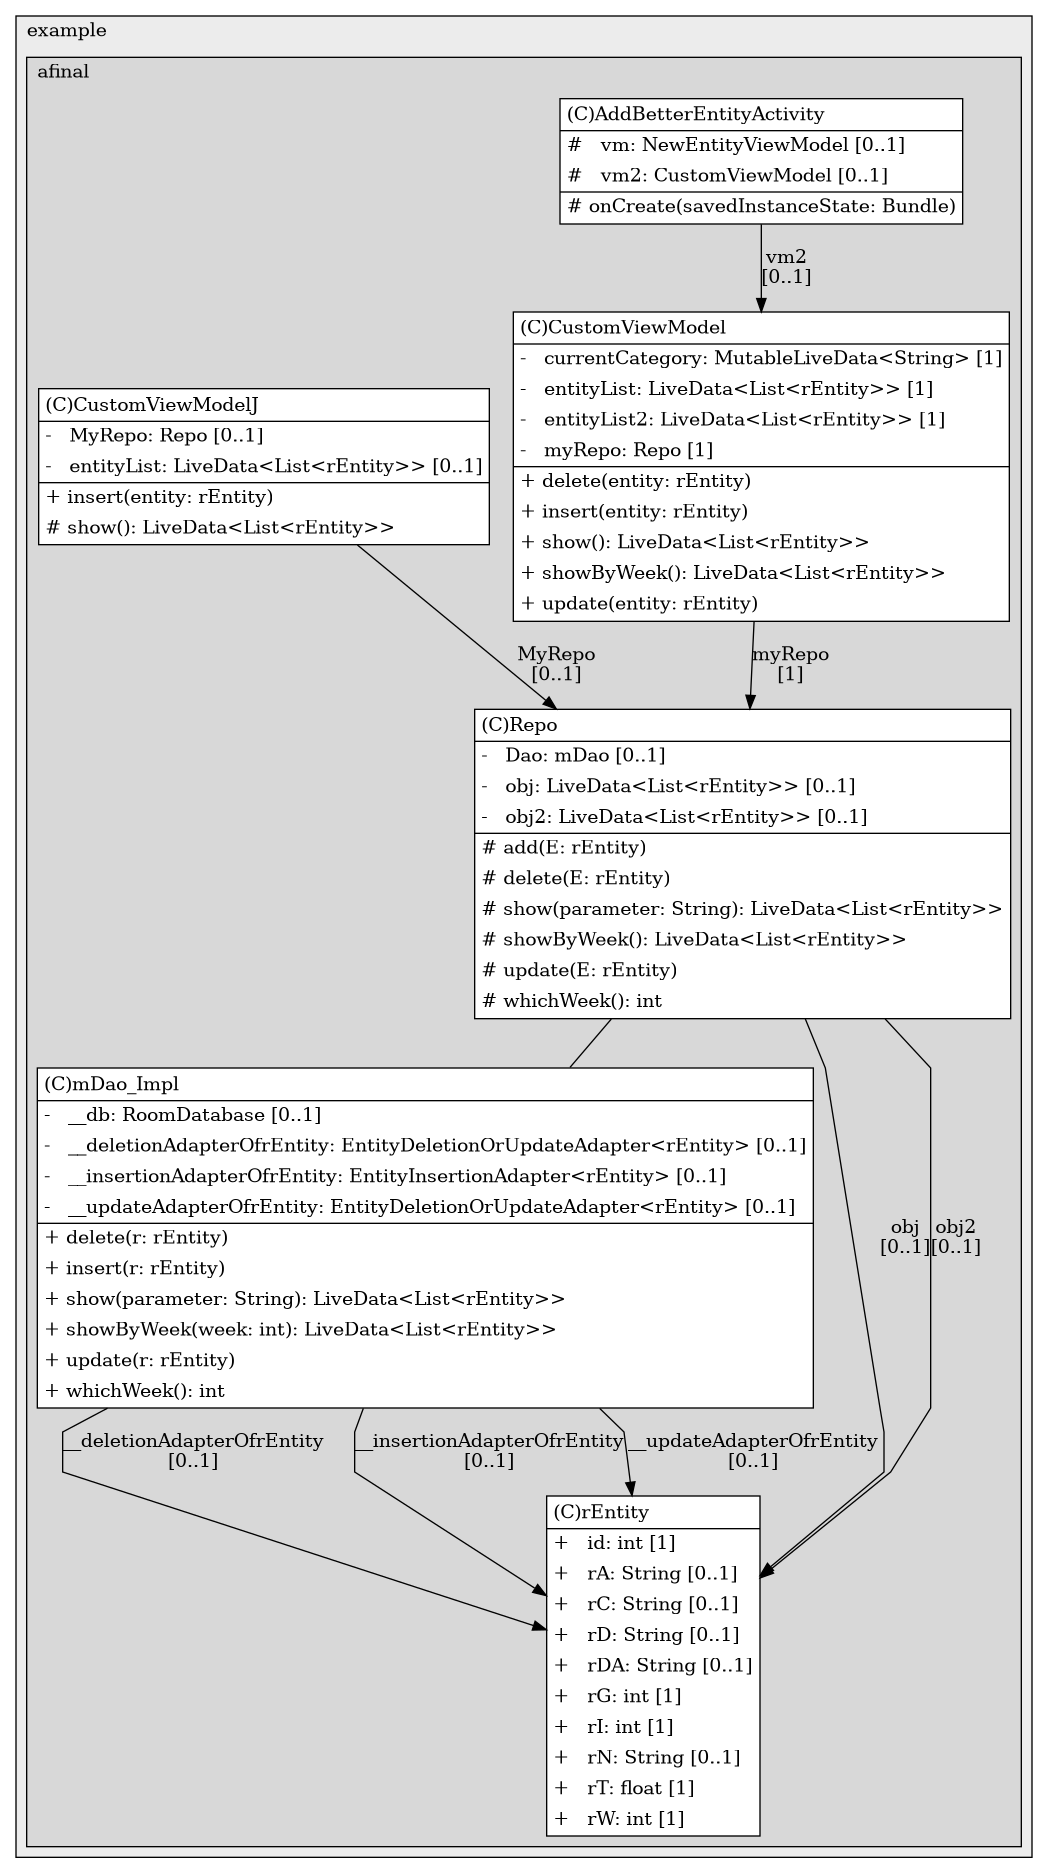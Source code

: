 @startuml

/' diagram meta data start
config=StructureConfiguration;
{
  "projectClassification": {
    "searchMode": "OpenProject", // OpenProject, AllProjects
    "includedProjects": "",
    "pathEndKeywords": "*.impl",
    "isClientPath": "",
    "isClientName": "",
    "isTestPath": "",
    "isTestName": "",
    "isMappingPath": "",
    "isMappingName": "",
    "isDataAccessPath": "",
    "isDataAccessName": "",
    "isDataStructurePath": "",
    "isDataStructureName": "",
    "isInterfaceStructuresPath": "",
    "isInterfaceStructuresName": "",
    "isEntryPointPath": "",
    "isEntryPointName": "",
    "treatFinalFieldsAsMandatory": false
  },
  "graphRestriction": {
    "classPackageExcludeFilter": "",
    "classPackageIncludeFilter": "",
    "classNameExcludeFilter": "",
    "classNameIncludeFilter": "",
    "methodNameExcludeFilter": "",
    "methodNameIncludeFilter": "",
    "removeByInheritance": "", // inheritance/annotation based filtering is done in a second step
    "removeByAnnotation": "",
    "removeByClassPackage": "", // cleanup the graph after inheritance/annotation based filtering is done
    "removeByClassName": "",
    "cutMappings": false,
    "cutEnum": true,
    "cutTests": true,
    "cutClient": true,
    "cutDataAccess": false,
    "cutInterfaceStructures": false,
    "cutDataStructures": false,
    "cutGetterAndSetter": true,
    "cutConstructors": true
  },
  "graphTraversal": {
    "forwardDepth": 6,
    "backwardDepth": 6,
    "classPackageExcludeFilter": "",
    "classPackageIncludeFilter": "",
    "classNameExcludeFilter": "",
    "classNameIncludeFilter": "",
    "methodNameExcludeFilter": "",
    "methodNameIncludeFilter": "",
    "hideMappings": false,
    "hideDataStructures": false,
    "hidePrivateMethods": true,
    "hideInterfaceCalls": true, // indirection: implementation -> interface (is hidden) -> implementation
    "onlyShowApplicationEntryPoints": false, // root node is included
    "useMethodCallsForStructureDiagram": "ForwardOnly" // ForwardOnly, BothDirections, No
  },
  "details": {
    "aggregation": "GroupByClass", // ByClass, GroupByClass, None
    "showClassGenericTypes": true,
    "showMethods": true,
    "showMethodParameterNames": true,
    "showMethodParameterTypes": true,
    "showMethodReturnType": true,
    "showPackageLevels": 2,
    "showDetailedClassStructure": true
  },
  "rootClass": "com.example.afinal.Repo",
  "extensionCallbackMethod": "" // qualified.class.name#methodName - signature: public static String method(String)
}
diagram meta data end '/



digraph g {
    rankdir="TB"
    splines=polyline
    

'nodes 
subgraph cluster_1322970774 { 
   	label=example
	labeljust=l
	fillcolor="#ececec"
	style=filled
   
   subgraph cluster_819601735 { 
   	label=afinal
	labeljust=l
	fillcolor="#d8d8d8"
	style=filled
   
   AddBetterEntityActivity37739834[
	label=<<TABLE BORDER="1" CELLBORDER="0" CELLPADDING="4" CELLSPACING="0">
<TR><TD ALIGN="LEFT" >(C)AddBetterEntityActivity</TD></TR>
<HR/>
<TR><TD ALIGN="LEFT" >#   vm: NewEntityViewModel [0..1]</TD></TR>
<TR><TD ALIGN="LEFT" >#   vm2: CustomViewModel [0..1]</TD></TR>
<HR/>
<TR><TD ALIGN="LEFT" ># onCreate(savedInstanceState: Bundle)</TD></TR>
</TABLE>>
	style=filled
	margin=0
	shape=plaintext
	fillcolor="#FFFFFF"
];

CustomViewModel37739834[
	label=<<TABLE BORDER="1" CELLBORDER="0" CELLPADDING="4" CELLSPACING="0">
<TR><TD ALIGN="LEFT" >(C)CustomViewModel</TD></TR>
<HR/>
<TR><TD ALIGN="LEFT" >-   currentCategory: MutableLiveData&lt;String&gt; [1]</TD></TR>
<TR><TD ALIGN="LEFT" >-   entityList: LiveData&lt;List&lt;rEntity&gt;&gt; [1]</TD></TR>
<TR><TD ALIGN="LEFT" >-   entityList2: LiveData&lt;List&lt;rEntity&gt;&gt; [1]</TD></TR>
<TR><TD ALIGN="LEFT" >-   myRepo: Repo [1]</TD></TR>
<HR/>
<TR><TD ALIGN="LEFT" >+ delete(entity: rEntity)</TD></TR>
<TR><TD ALIGN="LEFT" >+ insert(entity: rEntity)</TD></TR>
<TR><TD ALIGN="LEFT" >+ show(): LiveData&lt;List&lt;rEntity&gt;&gt;</TD></TR>
<TR><TD ALIGN="LEFT" >+ showByWeek(): LiveData&lt;List&lt;rEntity&gt;&gt;</TD></TR>
<TR><TD ALIGN="LEFT" >+ update(entity: rEntity)</TD></TR>
</TABLE>>
	style=filled
	margin=0
	shape=plaintext
	fillcolor="#FFFFFF"
];

CustomViewModelJ37739834[
	label=<<TABLE BORDER="1" CELLBORDER="0" CELLPADDING="4" CELLSPACING="0">
<TR><TD ALIGN="LEFT" >(C)CustomViewModelJ</TD></TR>
<HR/>
<TR><TD ALIGN="LEFT" >-   MyRepo: Repo [0..1]</TD></TR>
<TR><TD ALIGN="LEFT" >-   entityList: LiveData&lt;List&lt;rEntity&gt;&gt; [0..1]</TD></TR>
<HR/>
<TR><TD ALIGN="LEFT" >+ insert(entity: rEntity)</TD></TR>
<TR><TD ALIGN="LEFT" ># show(): LiveData&lt;List&lt;rEntity&gt;&gt;</TD></TR>
</TABLE>>
	style=filled
	margin=0
	shape=plaintext
	fillcolor="#FFFFFF"
];

Repo37739834[
	label=<<TABLE BORDER="1" CELLBORDER="0" CELLPADDING="4" CELLSPACING="0">
<TR><TD ALIGN="LEFT" >(C)Repo</TD></TR>
<HR/>
<TR><TD ALIGN="LEFT" >-   Dao: mDao [0..1]</TD></TR>
<TR><TD ALIGN="LEFT" >-   obj: LiveData&lt;List&lt;rEntity&gt;&gt; [0..1]</TD></TR>
<TR><TD ALIGN="LEFT" >-   obj2: LiveData&lt;List&lt;rEntity&gt;&gt; [0..1]</TD></TR>
<HR/>
<TR><TD ALIGN="LEFT" ># add(E: rEntity)</TD></TR>
<TR><TD ALIGN="LEFT" ># delete(E: rEntity)</TD></TR>
<TR><TD ALIGN="LEFT" ># show(parameter: String): LiveData&lt;List&lt;rEntity&gt;&gt;</TD></TR>
<TR><TD ALIGN="LEFT" ># showByWeek(): LiveData&lt;List&lt;rEntity&gt;&gt;</TD></TR>
<TR><TD ALIGN="LEFT" ># update(E: rEntity)</TD></TR>
<TR><TD ALIGN="LEFT" ># whichWeek(): int</TD></TR>
</TABLE>>
	style=filled
	margin=0
	shape=plaintext
	fillcolor="#FFFFFF"
];

mDao_Impl37739834[
	label=<<TABLE BORDER="1" CELLBORDER="0" CELLPADDING="4" CELLSPACING="0">
<TR><TD ALIGN="LEFT" >(C)mDao_Impl</TD></TR>
<HR/>
<TR><TD ALIGN="LEFT" >-   __db: RoomDatabase [0..1]</TD></TR>
<TR><TD ALIGN="LEFT" >-   __deletionAdapterOfrEntity: EntityDeletionOrUpdateAdapter&lt;rEntity&gt; [0..1]</TD></TR>
<TR><TD ALIGN="LEFT" >-   __insertionAdapterOfrEntity: EntityInsertionAdapter&lt;rEntity&gt; [0..1]</TD></TR>
<TR><TD ALIGN="LEFT" >-   __updateAdapterOfrEntity: EntityDeletionOrUpdateAdapter&lt;rEntity&gt; [0..1]</TD></TR>
<HR/>
<TR><TD ALIGN="LEFT" >+ delete(r: rEntity)</TD></TR>
<TR><TD ALIGN="LEFT" >+ insert(r: rEntity)</TD></TR>
<TR><TD ALIGN="LEFT" >+ show(parameter: String): LiveData&lt;List&lt;rEntity&gt;&gt;</TD></TR>
<TR><TD ALIGN="LEFT" >+ showByWeek(week: int): LiveData&lt;List&lt;rEntity&gt;&gt;</TD></TR>
<TR><TD ALIGN="LEFT" >+ update(r: rEntity)</TD></TR>
<TR><TD ALIGN="LEFT" >+ whichWeek(): int</TD></TR>
</TABLE>>
	style=filled
	margin=0
	shape=plaintext
	fillcolor="#FFFFFF"
];

rEntity37739834[
	label=<<TABLE BORDER="1" CELLBORDER="0" CELLPADDING="4" CELLSPACING="0">
<TR><TD ALIGN="LEFT" >(C)rEntity</TD></TR>
<HR/>
<TR><TD ALIGN="LEFT" >+   id: int [1]</TD></TR>
<TR><TD ALIGN="LEFT" >+   rA: String [0..1]</TD></TR>
<TR><TD ALIGN="LEFT" >+   rC: String [0..1]</TD></TR>
<TR><TD ALIGN="LEFT" >+   rD: String [0..1]</TD></TR>
<TR><TD ALIGN="LEFT" >+   rDA: String [0..1]</TD></TR>
<TR><TD ALIGN="LEFT" >+   rG: int [1]</TD></TR>
<TR><TD ALIGN="LEFT" >+   rI: int [1]</TD></TR>
<TR><TD ALIGN="LEFT" >+   rN: String [0..1]</TD></TR>
<TR><TD ALIGN="LEFT" >+   rT: float [1]</TD></TR>
<TR><TD ALIGN="LEFT" >+   rW: int [1]</TD></TR>
</TABLE>>
	style=filled
	margin=0
	shape=plaintext
	fillcolor="#FFFFFF"
];
} 
} 

'edges    
AddBetterEntityActivity37739834 -> CustomViewModel37739834[label="vm2
[0..1]"];
CustomViewModel37739834 -> Repo37739834[label="myRepo
[1]"];
CustomViewModelJ37739834 -> Repo37739834[label="MyRepo
[0..1]"];
Repo37739834 -> mDao_Impl37739834[arrowhead=none];
Repo37739834 -> rEntity37739834[label="obj
[0..1]"];
Repo37739834 -> rEntity37739834[label="obj2
[0..1]"];
mDao_Impl37739834 -> rEntity37739834[label="__deletionAdapterOfrEntity
[0..1]"];
mDao_Impl37739834 -> rEntity37739834[label="__insertionAdapterOfrEntity
[0..1]"];
mDao_Impl37739834 -> rEntity37739834[label="__updateAdapterOfrEntity
[0..1]"];
    
}
@enduml